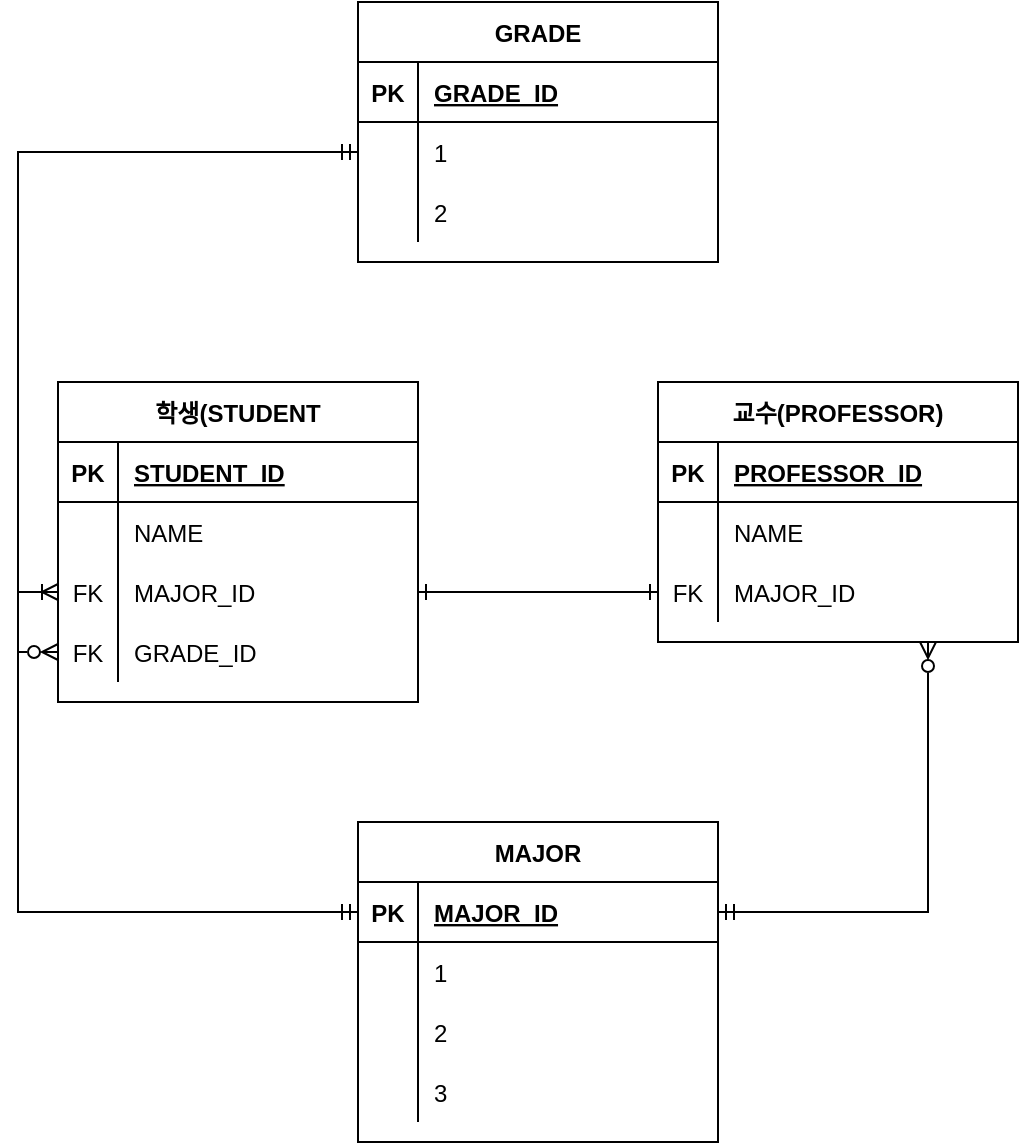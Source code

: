 <mxfile version="20.2.6" type="device"><diagram id="R2lEEEUBdFMjLlhIrx00" name="Page-1"><mxGraphModel dx="1422" dy="794" grid="1" gridSize="10" guides="1" tooltips="1" connect="1" arrows="1" fold="1" page="1" pageScale="1" pageWidth="850" pageHeight="1100" math="0" shadow="0" extFonts="Permanent Marker^https://fonts.googleapis.com/css?family=Permanent+Marker"><root><mxCell id="0"/><mxCell id="1" parent="0"/><mxCell id="9eZdlSqFeqLKV8eTvF6F-1" value="학생(STUDENT" style="shape=table;startSize=30;container=1;collapsible=1;childLayout=tableLayout;fixedRows=1;rowLines=0;fontStyle=1;align=center;resizeLast=1;" parent="1" vertex="1"><mxGeometry x="310" y="270" width="180" height="160" as="geometry"/></mxCell><mxCell id="9eZdlSqFeqLKV8eTvF6F-2" value="" style="shape=tableRow;horizontal=0;startSize=0;swimlaneHead=0;swimlaneBody=0;fillColor=none;collapsible=0;dropTarget=0;points=[[0,0.5],[1,0.5]];portConstraint=eastwest;top=0;left=0;right=0;bottom=1;" parent="9eZdlSqFeqLKV8eTvF6F-1" vertex="1"><mxGeometry y="30" width="180" height="30" as="geometry"/></mxCell><mxCell id="9eZdlSqFeqLKV8eTvF6F-3" value="PK" style="shape=partialRectangle;connectable=0;fillColor=none;top=0;left=0;bottom=0;right=0;fontStyle=1;overflow=hidden;" parent="9eZdlSqFeqLKV8eTvF6F-2" vertex="1"><mxGeometry width="30" height="30" as="geometry"><mxRectangle width="30" height="30" as="alternateBounds"/></mxGeometry></mxCell><mxCell id="9eZdlSqFeqLKV8eTvF6F-4" value="STUDENT_ID" style="shape=partialRectangle;connectable=0;fillColor=none;top=0;left=0;bottom=0;right=0;align=left;spacingLeft=6;fontStyle=5;overflow=hidden;" parent="9eZdlSqFeqLKV8eTvF6F-2" vertex="1"><mxGeometry x="30" width="150" height="30" as="geometry"><mxRectangle width="150" height="30" as="alternateBounds"/></mxGeometry></mxCell><mxCell id="9eZdlSqFeqLKV8eTvF6F-5" value="" style="shape=tableRow;horizontal=0;startSize=0;swimlaneHead=0;swimlaneBody=0;fillColor=none;collapsible=0;dropTarget=0;points=[[0,0.5],[1,0.5]];portConstraint=eastwest;top=0;left=0;right=0;bottom=0;" parent="9eZdlSqFeqLKV8eTvF6F-1" vertex="1"><mxGeometry y="60" width="180" height="30" as="geometry"/></mxCell><mxCell id="9eZdlSqFeqLKV8eTvF6F-6" value="" style="shape=partialRectangle;connectable=0;fillColor=none;top=0;left=0;bottom=0;right=0;editable=1;overflow=hidden;" parent="9eZdlSqFeqLKV8eTvF6F-5" vertex="1"><mxGeometry width="30" height="30" as="geometry"><mxRectangle width="30" height="30" as="alternateBounds"/></mxGeometry></mxCell><mxCell id="9eZdlSqFeqLKV8eTvF6F-7" value="NAME" style="shape=partialRectangle;connectable=0;fillColor=none;top=0;left=0;bottom=0;right=0;align=left;spacingLeft=6;overflow=hidden;" parent="9eZdlSqFeqLKV8eTvF6F-5" vertex="1"><mxGeometry x="30" width="150" height="30" as="geometry"><mxRectangle width="150" height="30" as="alternateBounds"/></mxGeometry></mxCell><mxCell id="9eZdlSqFeqLKV8eTvF6F-8" value="" style="shape=tableRow;horizontal=0;startSize=0;swimlaneHead=0;swimlaneBody=0;fillColor=none;collapsible=0;dropTarget=0;points=[[0,0.5],[1,0.5]];portConstraint=eastwest;top=0;left=0;right=0;bottom=0;" parent="9eZdlSqFeqLKV8eTvF6F-1" vertex="1"><mxGeometry y="90" width="180" height="30" as="geometry"/></mxCell><mxCell id="9eZdlSqFeqLKV8eTvF6F-9" value="FK" style="shape=partialRectangle;connectable=0;fillColor=none;top=0;left=0;bottom=0;right=0;editable=1;overflow=hidden;" parent="9eZdlSqFeqLKV8eTvF6F-8" vertex="1"><mxGeometry width="30" height="30" as="geometry"><mxRectangle width="30" height="30" as="alternateBounds"/></mxGeometry></mxCell><mxCell id="9eZdlSqFeqLKV8eTvF6F-10" value="MAJOR_ID" style="shape=partialRectangle;connectable=0;fillColor=none;top=0;left=0;bottom=0;right=0;align=left;spacingLeft=6;overflow=hidden;" parent="9eZdlSqFeqLKV8eTvF6F-8" vertex="1"><mxGeometry x="30" width="150" height="30" as="geometry"><mxRectangle width="150" height="30" as="alternateBounds"/></mxGeometry></mxCell><mxCell id="9eZdlSqFeqLKV8eTvF6F-11" value="" style="shape=tableRow;horizontal=0;startSize=0;swimlaneHead=0;swimlaneBody=0;fillColor=none;collapsible=0;dropTarget=0;points=[[0,0.5],[1,0.5]];portConstraint=eastwest;top=0;left=0;right=0;bottom=0;" parent="9eZdlSqFeqLKV8eTvF6F-1" vertex="1"><mxGeometry y="120" width="180" height="30" as="geometry"/></mxCell><mxCell id="9eZdlSqFeqLKV8eTvF6F-12" value="FK" style="shape=partialRectangle;connectable=0;fillColor=none;top=0;left=0;bottom=0;right=0;editable=1;overflow=hidden;" parent="9eZdlSqFeqLKV8eTvF6F-11" vertex="1"><mxGeometry width="30" height="30" as="geometry"><mxRectangle width="30" height="30" as="alternateBounds"/></mxGeometry></mxCell><mxCell id="9eZdlSqFeqLKV8eTvF6F-13" value="GRADE_ID" style="shape=partialRectangle;connectable=0;fillColor=none;top=0;left=0;bottom=0;right=0;align=left;spacingLeft=6;overflow=hidden;" parent="9eZdlSqFeqLKV8eTvF6F-11" vertex="1"><mxGeometry x="30" width="150" height="30" as="geometry"><mxRectangle width="150" height="30" as="alternateBounds"/></mxGeometry></mxCell><mxCell id="9eZdlSqFeqLKV8eTvF6F-15" value="교수(PROFESSOR)" style="shape=table;startSize=30;container=1;collapsible=1;childLayout=tableLayout;fixedRows=1;rowLines=0;fontStyle=1;align=center;resizeLast=1;" parent="1" vertex="1"><mxGeometry x="610" y="270" width="180" height="130" as="geometry"/></mxCell><mxCell id="9eZdlSqFeqLKV8eTvF6F-16" value="" style="shape=tableRow;horizontal=0;startSize=0;swimlaneHead=0;swimlaneBody=0;fillColor=none;collapsible=0;dropTarget=0;points=[[0,0.5],[1,0.5]];portConstraint=eastwest;top=0;left=0;right=0;bottom=1;" parent="9eZdlSqFeqLKV8eTvF6F-15" vertex="1"><mxGeometry y="30" width="180" height="30" as="geometry"/></mxCell><mxCell id="9eZdlSqFeqLKV8eTvF6F-17" value="PK" style="shape=partialRectangle;connectable=0;fillColor=none;top=0;left=0;bottom=0;right=0;fontStyle=1;overflow=hidden;" parent="9eZdlSqFeqLKV8eTvF6F-16" vertex="1"><mxGeometry width="30" height="30" as="geometry"><mxRectangle width="30" height="30" as="alternateBounds"/></mxGeometry></mxCell><mxCell id="9eZdlSqFeqLKV8eTvF6F-18" value="PROFESSOR_ID" style="shape=partialRectangle;connectable=0;fillColor=none;top=0;left=0;bottom=0;right=0;align=left;spacingLeft=6;fontStyle=5;overflow=hidden;" parent="9eZdlSqFeqLKV8eTvF6F-16" vertex="1"><mxGeometry x="30" width="150" height="30" as="geometry"><mxRectangle width="150" height="30" as="alternateBounds"/></mxGeometry></mxCell><mxCell id="9eZdlSqFeqLKV8eTvF6F-19" value="" style="shape=tableRow;horizontal=0;startSize=0;swimlaneHead=0;swimlaneBody=0;fillColor=none;collapsible=0;dropTarget=0;points=[[0,0.5],[1,0.5]];portConstraint=eastwest;top=0;left=0;right=0;bottom=0;" parent="9eZdlSqFeqLKV8eTvF6F-15" vertex="1"><mxGeometry y="60" width="180" height="30" as="geometry"/></mxCell><mxCell id="9eZdlSqFeqLKV8eTvF6F-20" value="" style="shape=partialRectangle;connectable=0;fillColor=none;top=0;left=0;bottom=0;right=0;editable=1;overflow=hidden;" parent="9eZdlSqFeqLKV8eTvF6F-19" vertex="1"><mxGeometry width="30" height="30" as="geometry"><mxRectangle width="30" height="30" as="alternateBounds"/></mxGeometry></mxCell><mxCell id="9eZdlSqFeqLKV8eTvF6F-21" value="NAME" style="shape=partialRectangle;connectable=0;fillColor=none;top=0;left=0;bottom=0;right=0;align=left;spacingLeft=6;overflow=hidden;" parent="9eZdlSqFeqLKV8eTvF6F-19" vertex="1"><mxGeometry x="30" width="150" height="30" as="geometry"><mxRectangle width="150" height="30" as="alternateBounds"/></mxGeometry></mxCell><mxCell id="9eZdlSqFeqLKV8eTvF6F-22" value="" style="shape=tableRow;horizontal=0;startSize=0;swimlaneHead=0;swimlaneBody=0;fillColor=none;collapsible=0;dropTarget=0;points=[[0,0.5],[1,0.5]];portConstraint=eastwest;top=0;left=0;right=0;bottom=0;" parent="9eZdlSqFeqLKV8eTvF6F-15" vertex="1"><mxGeometry y="90" width="180" height="30" as="geometry"/></mxCell><mxCell id="9eZdlSqFeqLKV8eTvF6F-23" value="FK" style="shape=partialRectangle;connectable=0;fillColor=none;top=0;left=0;bottom=0;right=0;editable=1;overflow=hidden;" parent="9eZdlSqFeqLKV8eTvF6F-22" vertex="1"><mxGeometry width="30" height="30" as="geometry"><mxRectangle width="30" height="30" as="alternateBounds"/></mxGeometry></mxCell><mxCell id="9eZdlSqFeqLKV8eTvF6F-24" value="MAJOR_ID" style="shape=partialRectangle;connectable=0;fillColor=none;top=0;left=0;bottom=0;right=0;align=left;spacingLeft=6;overflow=hidden;" parent="9eZdlSqFeqLKV8eTvF6F-22" vertex="1"><mxGeometry x="30" width="150" height="30" as="geometry"><mxRectangle width="150" height="30" as="alternateBounds"/></mxGeometry></mxCell><mxCell id="9eZdlSqFeqLKV8eTvF6F-72" value="MAJOR" style="shape=table;startSize=30;container=1;collapsible=1;childLayout=tableLayout;fixedRows=1;rowLines=0;fontStyle=1;align=center;resizeLast=1;" parent="1" vertex="1"><mxGeometry x="460" y="490" width="180" height="160" as="geometry"/></mxCell><mxCell id="9eZdlSqFeqLKV8eTvF6F-73" value="" style="shape=tableRow;horizontal=0;startSize=0;swimlaneHead=0;swimlaneBody=0;fillColor=none;collapsible=0;dropTarget=0;points=[[0,0.5],[1,0.5]];portConstraint=eastwest;top=0;left=0;right=0;bottom=1;" parent="9eZdlSqFeqLKV8eTvF6F-72" vertex="1"><mxGeometry y="30" width="180" height="30" as="geometry"/></mxCell><mxCell id="9eZdlSqFeqLKV8eTvF6F-74" value="PK" style="shape=partialRectangle;connectable=0;fillColor=none;top=0;left=0;bottom=0;right=0;fontStyle=1;overflow=hidden;" parent="9eZdlSqFeqLKV8eTvF6F-73" vertex="1"><mxGeometry width="30" height="30" as="geometry"><mxRectangle width="30" height="30" as="alternateBounds"/></mxGeometry></mxCell><mxCell id="9eZdlSqFeqLKV8eTvF6F-75" value="MAJOR_ID" style="shape=partialRectangle;connectable=0;fillColor=none;top=0;left=0;bottom=0;right=0;align=left;spacingLeft=6;fontStyle=5;overflow=hidden;" parent="9eZdlSqFeqLKV8eTvF6F-73" vertex="1"><mxGeometry x="30" width="150" height="30" as="geometry"><mxRectangle width="150" height="30" as="alternateBounds"/></mxGeometry></mxCell><mxCell id="9eZdlSqFeqLKV8eTvF6F-76" value="" style="shape=tableRow;horizontal=0;startSize=0;swimlaneHead=0;swimlaneBody=0;fillColor=none;collapsible=0;dropTarget=0;points=[[0,0.5],[1,0.5]];portConstraint=eastwest;top=0;left=0;right=0;bottom=0;" parent="9eZdlSqFeqLKV8eTvF6F-72" vertex="1"><mxGeometry y="60" width="180" height="30" as="geometry"/></mxCell><mxCell id="9eZdlSqFeqLKV8eTvF6F-77" value="" style="shape=partialRectangle;connectable=0;fillColor=none;top=0;left=0;bottom=0;right=0;editable=1;overflow=hidden;" parent="9eZdlSqFeqLKV8eTvF6F-76" vertex="1"><mxGeometry width="30" height="30" as="geometry"><mxRectangle width="30" height="30" as="alternateBounds"/></mxGeometry></mxCell><mxCell id="9eZdlSqFeqLKV8eTvF6F-78" value="1" style="shape=partialRectangle;connectable=0;fillColor=none;top=0;left=0;bottom=0;right=0;align=left;spacingLeft=6;overflow=hidden;" parent="9eZdlSqFeqLKV8eTvF6F-76" vertex="1"><mxGeometry x="30" width="150" height="30" as="geometry"><mxRectangle width="150" height="30" as="alternateBounds"/></mxGeometry></mxCell><mxCell id="9eZdlSqFeqLKV8eTvF6F-79" value="" style="shape=tableRow;horizontal=0;startSize=0;swimlaneHead=0;swimlaneBody=0;fillColor=none;collapsible=0;dropTarget=0;points=[[0,0.5],[1,0.5]];portConstraint=eastwest;top=0;left=0;right=0;bottom=0;" parent="9eZdlSqFeqLKV8eTvF6F-72" vertex="1"><mxGeometry y="90" width="180" height="30" as="geometry"/></mxCell><mxCell id="9eZdlSqFeqLKV8eTvF6F-80" value="" style="shape=partialRectangle;connectable=0;fillColor=none;top=0;left=0;bottom=0;right=0;editable=1;overflow=hidden;" parent="9eZdlSqFeqLKV8eTvF6F-79" vertex="1"><mxGeometry width="30" height="30" as="geometry"><mxRectangle width="30" height="30" as="alternateBounds"/></mxGeometry></mxCell><mxCell id="9eZdlSqFeqLKV8eTvF6F-81" value="2" style="shape=partialRectangle;connectable=0;fillColor=none;top=0;left=0;bottom=0;right=0;align=left;spacingLeft=6;overflow=hidden;" parent="9eZdlSqFeqLKV8eTvF6F-79" vertex="1"><mxGeometry x="30" width="150" height="30" as="geometry"><mxRectangle width="150" height="30" as="alternateBounds"/></mxGeometry></mxCell><mxCell id="9eZdlSqFeqLKV8eTvF6F-82" value="" style="shape=tableRow;horizontal=0;startSize=0;swimlaneHead=0;swimlaneBody=0;fillColor=none;collapsible=0;dropTarget=0;points=[[0,0.5],[1,0.5]];portConstraint=eastwest;top=0;left=0;right=0;bottom=0;" parent="9eZdlSqFeqLKV8eTvF6F-72" vertex="1"><mxGeometry y="120" width="180" height="30" as="geometry"/></mxCell><mxCell id="9eZdlSqFeqLKV8eTvF6F-83" value="" style="shape=partialRectangle;connectable=0;fillColor=none;top=0;left=0;bottom=0;right=0;editable=1;overflow=hidden;" parent="9eZdlSqFeqLKV8eTvF6F-82" vertex="1"><mxGeometry width="30" height="30" as="geometry"><mxRectangle width="30" height="30" as="alternateBounds"/></mxGeometry></mxCell><mxCell id="9eZdlSqFeqLKV8eTvF6F-84" value="3" style="shape=partialRectangle;connectable=0;fillColor=none;top=0;left=0;bottom=0;right=0;align=left;spacingLeft=6;overflow=hidden;" parent="9eZdlSqFeqLKV8eTvF6F-82" vertex="1"><mxGeometry x="30" width="150" height="30" as="geometry"><mxRectangle width="150" height="30" as="alternateBounds"/></mxGeometry></mxCell><mxCell id="9eZdlSqFeqLKV8eTvF6F-100" value="GRADE" style="shape=table;startSize=30;container=1;collapsible=1;childLayout=tableLayout;fixedRows=1;rowLines=0;fontStyle=1;align=center;resizeLast=1;" parent="1" vertex="1"><mxGeometry x="460" y="80" width="180" height="130" as="geometry"/></mxCell><mxCell id="9eZdlSqFeqLKV8eTvF6F-101" value="" style="shape=tableRow;horizontal=0;startSize=0;swimlaneHead=0;swimlaneBody=0;fillColor=none;collapsible=0;dropTarget=0;points=[[0,0.5],[1,0.5]];portConstraint=eastwest;top=0;left=0;right=0;bottom=1;" parent="9eZdlSqFeqLKV8eTvF6F-100" vertex="1"><mxGeometry y="30" width="180" height="30" as="geometry"/></mxCell><mxCell id="9eZdlSqFeqLKV8eTvF6F-102" value="PK" style="shape=partialRectangle;connectable=0;fillColor=none;top=0;left=0;bottom=0;right=0;fontStyle=1;overflow=hidden;" parent="9eZdlSqFeqLKV8eTvF6F-101" vertex="1"><mxGeometry width="30" height="30" as="geometry"><mxRectangle width="30" height="30" as="alternateBounds"/></mxGeometry></mxCell><mxCell id="9eZdlSqFeqLKV8eTvF6F-103" value="GRADE_ID" style="shape=partialRectangle;connectable=0;fillColor=none;top=0;left=0;bottom=0;right=0;align=left;spacingLeft=6;fontStyle=5;overflow=hidden;" parent="9eZdlSqFeqLKV8eTvF6F-101" vertex="1"><mxGeometry x="30" width="150" height="30" as="geometry"><mxRectangle width="150" height="30" as="alternateBounds"/></mxGeometry></mxCell><mxCell id="9eZdlSqFeqLKV8eTvF6F-104" value="" style="shape=tableRow;horizontal=0;startSize=0;swimlaneHead=0;swimlaneBody=0;fillColor=none;collapsible=0;dropTarget=0;points=[[0,0.5],[1,0.5]];portConstraint=eastwest;top=0;left=0;right=0;bottom=0;" parent="9eZdlSqFeqLKV8eTvF6F-100" vertex="1"><mxGeometry y="60" width="180" height="30" as="geometry"/></mxCell><mxCell id="9eZdlSqFeqLKV8eTvF6F-105" value="" style="shape=partialRectangle;connectable=0;fillColor=none;top=0;left=0;bottom=0;right=0;editable=1;overflow=hidden;" parent="9eZdlSqFeqLKV8eTvF6F-104" vertex="1"><mxGeometry width="30" height="30" as="geometry"><mxRectangle width="30" height="30" as="alternateBounds"/></mxGeometry></mxCell><mxCell id="9eZdlSqFeqLKV8eTvF6F-106" value="1" style="shape=partialRectangle;connectable=0;fillColor=none;top=0;left=0;bottom=0;right=0;align=left;spacingLeft=6;overflow=hidden;" parent="9eZdlSqFeqLKV8eTvF6F-104" vertex="1"><mxGeometry x="30" width="150" height="30" as="geometry"><mxRectangle width="150" height="30" as="alternateBounds"/></mxGeometry></mxCell><mxCell id="9eZdlSqFeqLKV8eTvF6F-107" value="" style="shape=tableRow;horizontal=0;startSize=0;swimlaneHead=0;swimlaneBody=0;fillColor=none;collapsible=0;dropTarget=0;points=[[0,0.5],[1,0.5]];portConstraint=eastwest;top=0;left=0;right=0;bottom=0;" parent="9eZdlSqFeqLKV8eTvF6F-100" vertex="1"><mxGeometry y="90" width="180" height="30" as="geometry"/></mxCell><mxCell id="9eZdlSqFeqLKV8eTvF6F-108" value="" style="shape=partialRectangle;connectable=0;fillColor=none;top=0;left=0;bottom=0;right=0;editable=1;overflow=hidden;" parent="9eZdlSqFeqLKV8eTvF6F-107" vertex="1"><mxGeometry width="30" height="30" as="geometry"><mxRectangle width="30" height="30" as="alternateBounds"/></mxGeometry></mxCell><mxCell id="9eZdlSqFeqLKV8eTvF6F-109" value="2" style="shape=partialRectangle;connectable=0;fillColor=none;top=0;left=0;bottom=0;right=0;align=left;spacingLeft=6;overflow=hidden;" parent="9eZdlSqFeqLKV8eTvF6F-107" vertex="1"><mxGeometry x="30" width="150" height="30" as="geometry"><mxRectangle width="150" height="30" as="alternateBounds"/></mxGeometry></mxCell><mxCell id="9eZdlSqFeqLKV8eTvF6F-263" style="edgeStyle=none;rounded=0;orthogonalLoop=1;jettySize=auto;html=1;startArrow=ERone;startFill=0;endArrow=ERone;endFill=0;" parent="1" source="9eZdlSqFeqLKV8eTvF6F-22" target="9eZdlSqFeqLKV8eTvF6F-8" edge="1"><mxGeometry relative="1" as="geometry"/></mxCell><mxCell id="Xb_lRqBrmMNdbsYNz23M-1" style="edgeStyle=orthogonalEdgeStyle;rounded=0;orthogonalLoop=1;jettySize=auto;html=1;entryX=0;entryY=0.5;entryDx=0;entryDy=0;startArrow=ERmandOne;startFill=0;endArrow=ERoneToMany;endFill=0;" edge="1" parent="1" source="9eZdlSqFeqLKV8eTvF6F-73" target="9eZdlSqFeqLKV8eTvF6F-8"><mxGeometry relative="1" as="geometry"/></mxCell><mxCell id="Xb_lRqBrmMNdbsYNz23M-3" style="edgeStyle=orthogonalEdgeStyle;rounded=0;orthogonalLoop=1;jettySize=auto;html=1;entryX=0.75;entryY=1;entryDx=0;entryDy=0;startArrow=ERmandOne;startFill=0;endArrow=ERzeroToMany;endFill=0;" edge="1" parent="1" source="9eZdlSqFeqLKV8eTvF6F-73" target="9eZdlSqFeqLKV8eTvF6F-15"><mxGeometry relative="1" as="geometry"/></mxCell><mxCell id="Xb_lRqBrmMNdbsYNz23M-4" style="edgeStyle=orthogonalEdgeStyle;rounded=0;orthogonalLoop=1;jettySize=auto;html=1;entryX=0;entryY=0.5;entryDx=0;entryDy=0;startArrow=ERmandOne;startFill=0;endArrow=ERzeroToMany;endFill=0;" edge="1" parent="1" source="9eZdlSqFeqLKV8eTvF6F-104" target="9eZdlSqFeqLKV8eTvF6F-11"><mxGeometry relative="1" as="geometry"/></mxCell></root></mxGraphModel></diagram></mxfile>